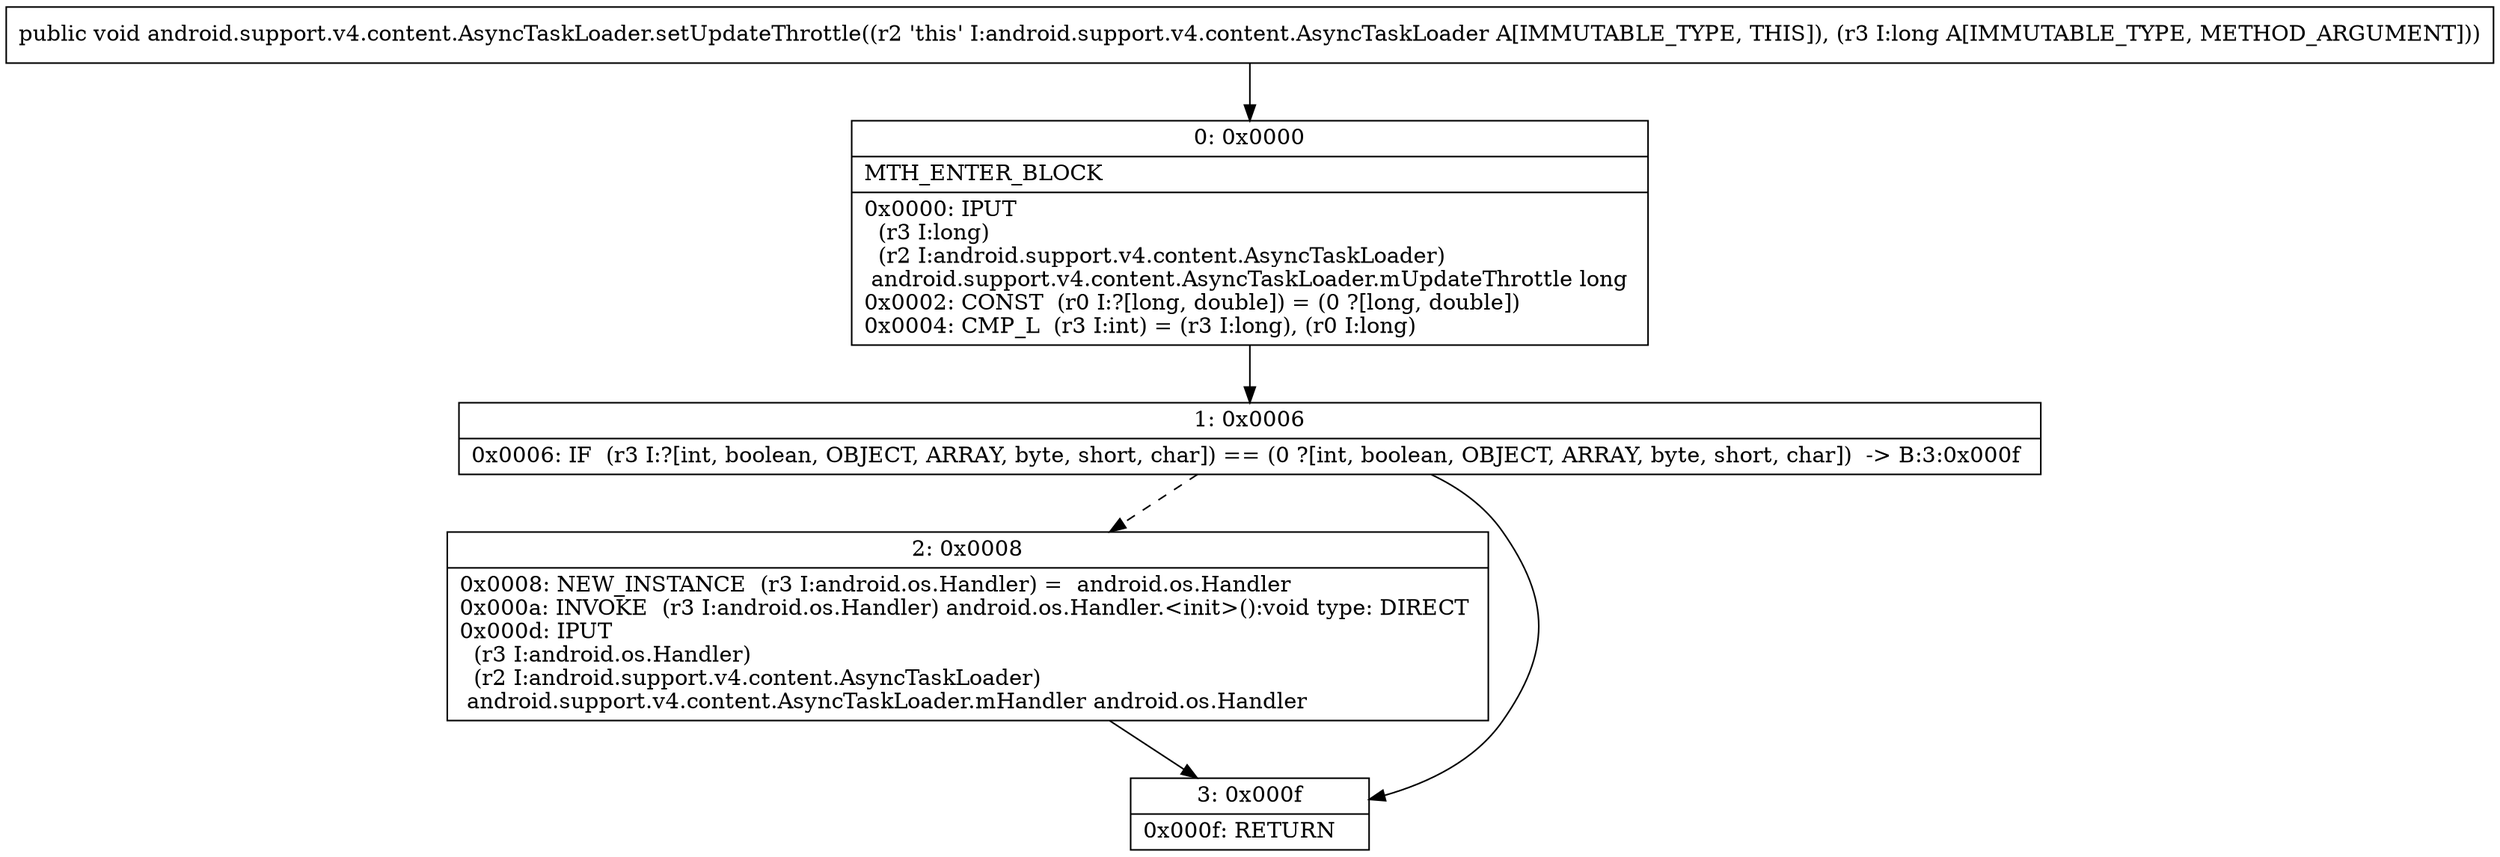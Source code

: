 digraph "CFG forandroid.support.v4.content.AsyncTaskLoader.setUpdateThrottle(J)V" {
Node_0 [shape=record,label="{0\:\ 0x0000|MTH_ENTER_BLOCK\l|0x0000: IPUT  \l  (r3 I:long)\l  (r2 I:android.support.v4.content.AsyncTaskLoader)\l android.support.v4.content.AsyncTaskLoader.mUpdateThrottle long \l0x0002: CONST  (r0 I:?[long, double]) = (0 ?[long, double]) \l0x0004: CMP_L  (r3 I:int) = (r3 I:long), (r0 I:long) \l}"];
Node_1 [shape=record,label="{1\:\ 0x0006|0x0006: IF  (r3 I:?[int, boolean, OBJECT, ARRAY, byte, short, char]) == (0 ?[int, boolean, OBJECT, ARRAY, byte, short, char])  \-\> B:3:0x000f \l}"];
Node_2 [shape=record,label="{2\:\ 0x0008|0x0008: NEW_INSTANCE  (r3 I:android.os.Handler) =  android.os.Handler \l0x000a: INVOKE  (r3 I:android.os.Handler) android.os.Handler.\<init\>():void type: DIRECT \l0x000d: IPUT  \l  (r3 I:android.os.Handler)\l  (r2 I:android.support.v4.content.AsyncTaskLoader)\l android.support.v4.content.AsyncTaskLoader.mHandler android.os.Handler \l}"];
Node_3 [shape=record,label="{3\:\ 0x000f|0x000f: RETURN   \l}"];
MethodNode[shape=record,label="{public void android.support.v4.content.AsyncTaskLoader.setUpdateThrottle((r2 'this' I:android.support.v4.content.AsyncTaskLoader A[IMMUTABLE_TYPE, THIS]), (r3 I:long A[IMMUTABLE_TYPE, METHOD_ARGUMENT])) }"];
MethodNode -> Node_0;
Node_0 -> Node_1;
Node_1 -> Node_2[style=dashed];
Node_1 -> Node_3;
Node_2 -> Node_3;
}

